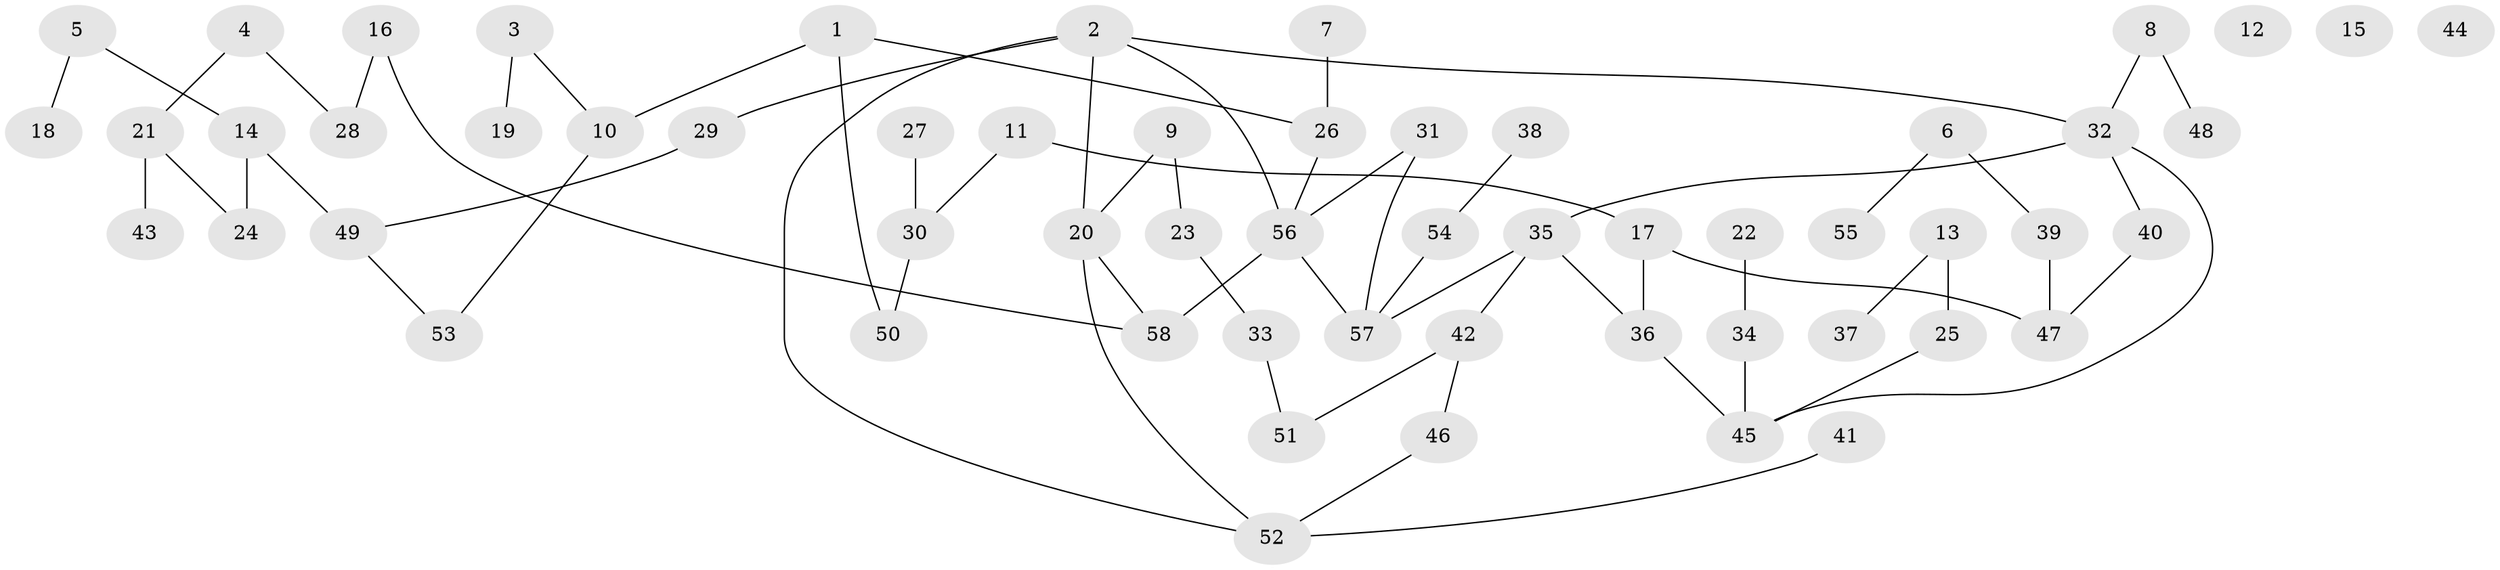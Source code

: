 // coarse degree distribution, {4: 0.1, 2: 0.35, 3: 0.15, 1: 0.225, 5: 0.075, 0: 0.075, 6: 0.025}
// Generated by graph-tools (version 1.1) at 2025/23/03/03/25 07:23:28]
// undirected, 58 vertices, 65 edges
graph export_dot {
graph [start="1"]
  node [color=gray90,style=filled];
  1;
  2;
  3;
  4;
  5;
  6;
  7;
  8;
  9;
  10;
  11;
  12;
  13;
  14;
  15;
  16;
  17;
  18;
  19;
  20;
  21;
  22;
  23;
  24;
  25;
  26;
  27;
  28;
  29;
  30;
  31;
  32;
  33;
  34;
  35;
  36;
  37;
  38;
  39;
  40;
  41;
  42;
  43;
  44;
  45;
  46;
  47;
  48;
  49;
  50;
  51;
  52;
  53;
  54;
  55;
  56;
  57;
  58;
  1 -- 10;
  1 -- 26;
  1 -- 50;
  2 -- 20;
  2 -- 29;
  2 -- 32;
  2 -- 52;
  2 -- 56;
  3 -- 10;
  3 -- 19;
  4 -- 21;
  4 -- 28;
  5 -- 14;
  5 -- 18;
  6 -- 39;
  6 -- 55;
  7 -- 26;
  8 -- 32;
  8 -- 48;
  9 -- 20;
  9 -- 23;
  10 -- 53;
  11 -- 17;
  11 -- 30;
  13 -- 25;
  13 -- 37;
  14 -- 24;
  14 -- 49;
  16 -- 28;
  16 -- 58;
  17 -- 36;
  17 -- 47;
  20 -- 52;
  20 -- 58;
  21 -- 24;
  21 -- 43;
  22 -- 34;
  23 -- 33;
  25 -- 45;
  26 -- 56;
  27 -- 30;
  29 -- 49;
  30 -- 50;
  31 -- 56;
  31 -- 57;
  32 -- 35;
  32 -- 40;
  32 -- 45;
  33 -- 51;
  34 -- 45;
  35 -- 36;
  35 -- 42;
  35 -- 57;
  36 -- 45;
  38 -- 54;
  39 -- 47;
  40 -- 47;
  41 -- 52;
  42 -- 46;
  42 -- 51;
  46 -- 52;
  49 -- 53;
  54 -- 57;
  56 -- 57;
  56 -- 58;
}
